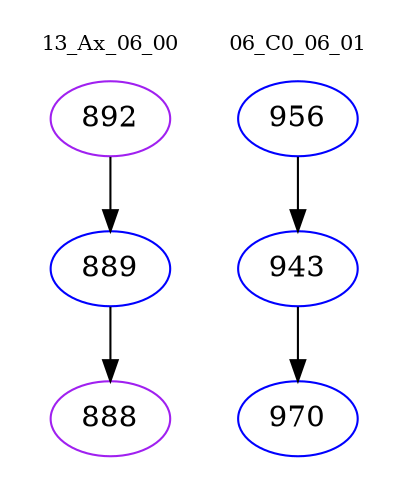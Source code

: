 digraph{
subgraph cluster_0 {
color = white
label = "13_Ax_06_00";
fontsize=10;
T0_892 [label="892", color="purple"]
T0_892 -> T0_889 [color="black"]
T0_889 [label="889", color="blue"]
T0_889 -> T0_888 [color="black"]
T0_888 [label="888", color="purple"]
}
subgraph cluster_1 {
color = white
label = "06_C0_06_01";
fontsize=10;
T1_956 [label="956", color="blue"]
T1_956 -> T1_943 [color="black"]
T1_943 [label="943", color="blue"]
T1_943 -> T1_970 [color="black"]
T1_970 [label="970", color="blue"]
}
}
